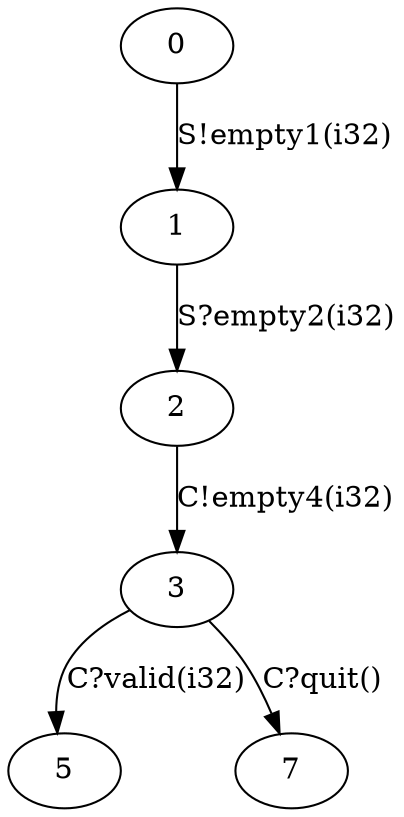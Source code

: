 digraph A {
  0;
  1;
  2;
  3;
  5;
  7;
  
  
  0 -> 1 [label="S!empty1(i32)", ];
  1 -> 2 [label="S?empty2(i32)", ];
  2 -> 3 [label="C!empty4(i32)", ];
  3 -> 5 [label="C?valid(i32)", ];
  3 -> 7 [label="C?quit()", ];
  
  }
